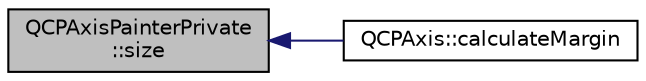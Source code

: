 digraph "QCPAxisPainterPrivate::size"
{
  edge [fontname="Helvetica",fontsize="10",labelfontname="Helvetica",labelfontsize="10"];
  node [fontname="Helvetica",fontsize="10",shape=record];
  rankdir="LR";
  Node80 [label="QCPAxisPainterPrivate\l::size",height=0.2,width=0.4,color="black", fillcolor="grey75", style="filled", fontcolor="black"];
  Node80 -> Node81 [dir="back",color="midnightblue",fontsize="10",style="solid",fontname="Helvetica"];
  Node81 [label="QCPAxis::calculateMargin",height=0.2,width=0.4,color="black", fillcolor="white", style="filled",URL="$class_q_c_p_axis.html#a47bdb0a55de6759489ee47665199aebb"];
}
